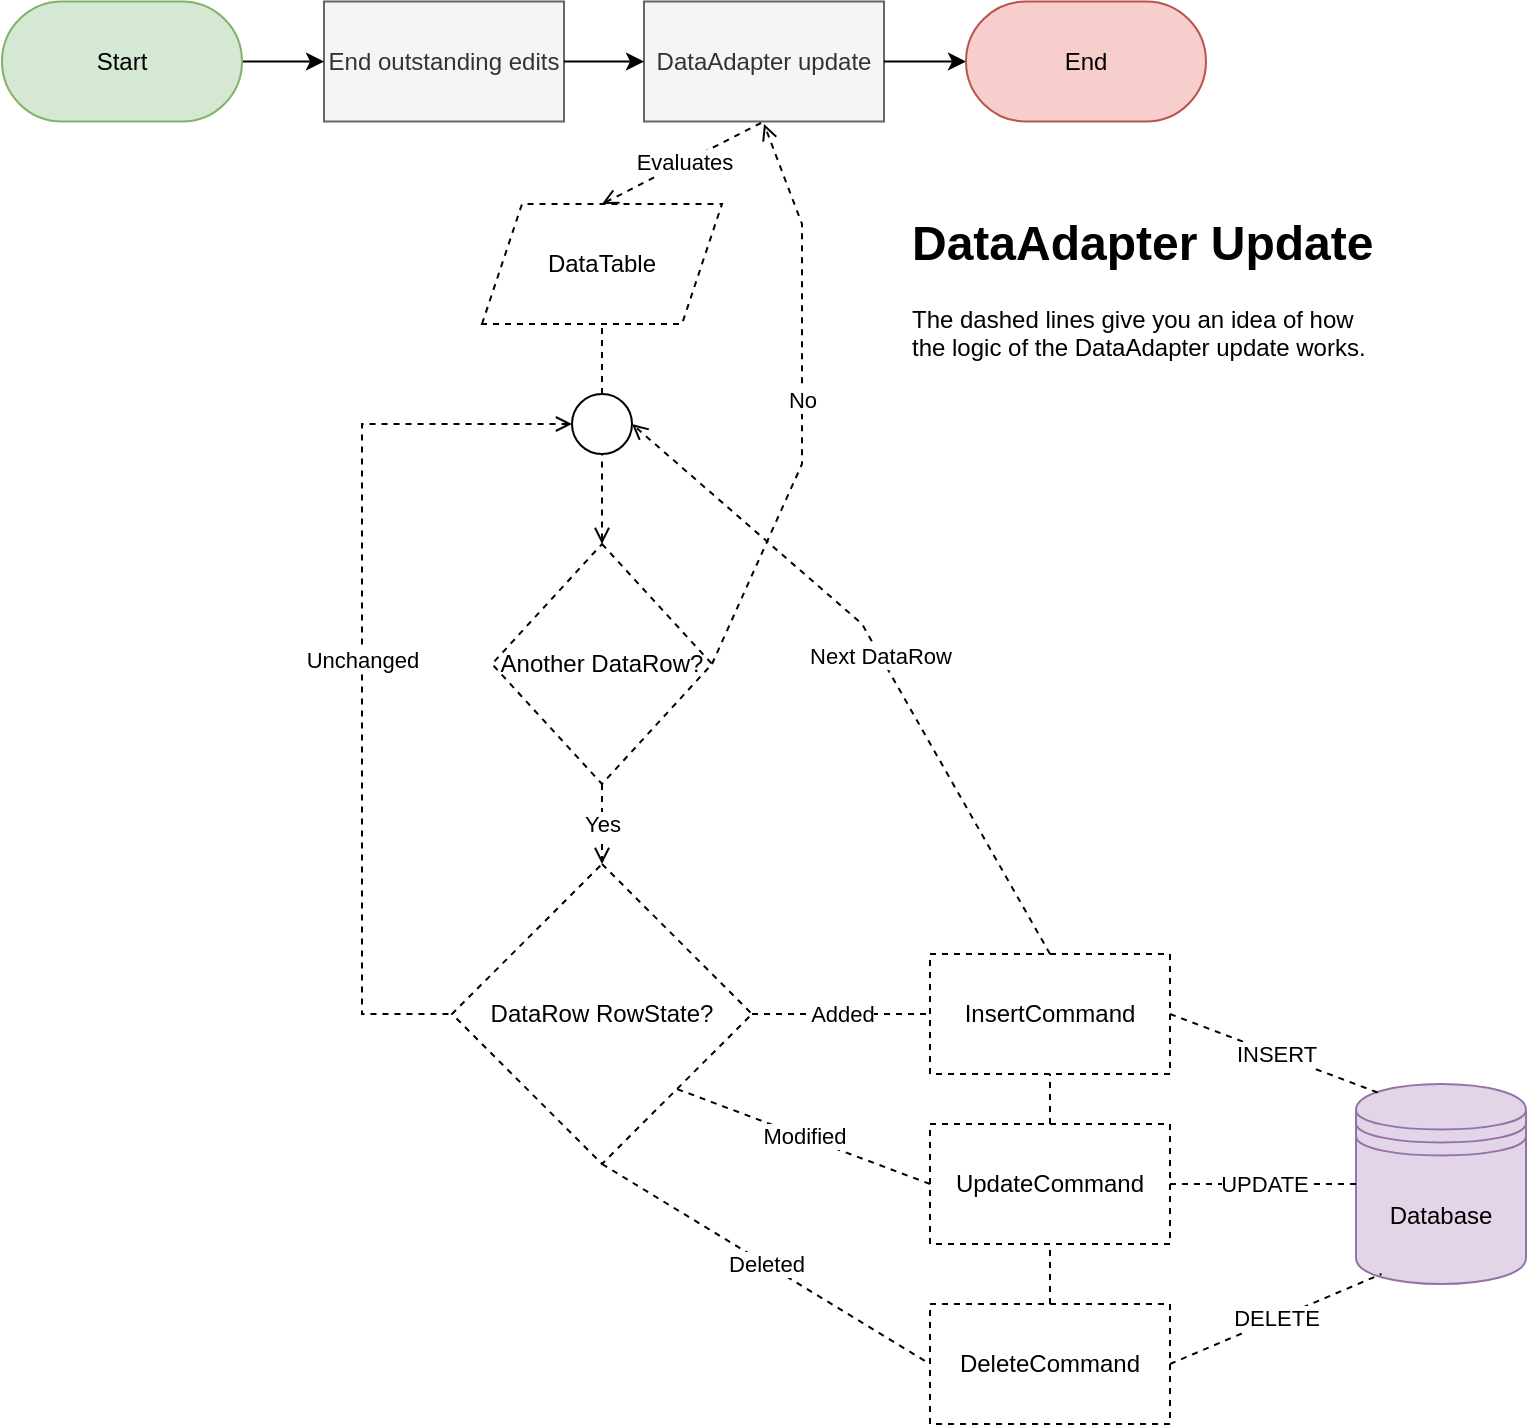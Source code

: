 <mxfile>
    <diagram id="3xxcRuavey3QMDT6By1p" name="Page-1">
        <mxGraphModel dx="1064" dy="790" grid="1" gridSize="10" guides="1" tooltips="1" connect="1" arrows="1" fold="1" page="1" pageScale="1" pageWidth="850" pageHeight="1100" background="#ffffff" math="0" shadow="0">
            <root>
                <mxCell id="0"/>
                <mxCell id="1" parent="0"/>
                <mxCell id="10" value="Database" style="shape=datastore;whiteSpace=wrap;html=1;fillColor=#e1d5e7;strokeColor=#9673a6;" parent="1" vertex="1">
                    <mxGeometry x="717" y="590" width="85" height="100" as="geometry"/>
                </mxCell>
                <mxCell id="19" value="DataTable" style="shape=parallelogram;perimeter=parallelogramPerimeter;whiteSpace=wrap;html=1;fixedSize=1;dashed=1;" parent="1" vertex="1">
                    <mxGeometry x="280" y="150" width="120" height="60" as="geometry"/>
                </mxCell>
                <mxCell id="26" value="DataAdapter update" style="rounded=0;whiteSpace=wrap;html=1;fillColor=#f5f5f5;fontColor=#333333;strokeColor=#666666;" parent="1" vertex="1">
                    <mxGeometry x="361" y="48.75" width="120" height="60" as="geometry"/>
                </mxCell>
                <mxCell id="28" value="End outstanding edits" style="rounded=0;whiteSpace=wrap;html=1;fillColor=#f5f5f5;fontColor=#333333;strokeColor=#666666;" parent="1" vertex="1">
                    <mxGeometry x="201" y="48.75" width="120" height="60" as="geometry"/>
                </mxCell>
                <mxCell id="30" value="DataRow RowState?" style="rhombus;whiteSpace=wrap;html=1;dashed=1;" parent="1" vertex="1">
                    <mxGeometry x="265" y="480" width="150" height="150" as="geometry"/>
                </mxCell>
                <mxCell id="31" value="Evaluates" style="endArrow=none;dashed=1;html=1;entryX=0.5;entryY=1;entryDx=0;entryDy=0;exitX=0.5;exitY=0;exitDx=0;exitDy=0;endFill=0;startArrow=open;startFill=0;" parent="1" source="19" target="26" edge="1">
                    <mxGeometry width="50" height="50" relative="1" as="geometry">
                        <mxPoint x="180" y="280" as="sourcePoint"/>
                        <mxPoint x="230" y="230" as="targetPoint"/>
                    </mxGeometry>
                </mxCell>
                <mxCell id="32" value="" style="endArrow=none;dashed=1;html=1;entryX=0.5;entryY=1;entryDx=0;entryDy=0;exitX=0.5;exitY=0;exitDx=0;exitDy=0;" parent="1" source="33" target="19" edge="1">
                    <mxGeometry width="50" height="50" relative="1" as="geometry">
                        <mxPoint x="220" y="240" as="sourcePoint"/>
                        <mxPoint x="470" y="230" as="targetPoint"/>
                    </mxGeometry>
                </mxCell>
                <mxCell id="33" value="" style="ellipse;whiteSpace=wrap;html=1;aspect=fixed;" parent="1" vertex="1">
                    <mxGeometry x="325" y="245" width="30" height="30" as="geometry"/>
                </mxCell>
                <mxCell id="34" value="Unchanged" style="endArrow=none;dashed=1;html=1;rounded=0;strokeColor=default;endFill=0;startArrow=open;startFill=0;entryX=0;entryY=0.5;entryDx=0;entryDy=0;exitX=0;exitY=0.5;exitDx=0;exitDy=0;" parent="1" source="33" target="30" edge="1">
                    <mxGeometry width="50" height="50" relative="1" as="geometry">
                        <mxPoint x="40" y="250" as="sourcePoint"/>
                        <mxPoint x="100" y="600" as="targetPoint"/>
                        <Array as="points">
                            <mxPoint x="220" y="260"/>
                            <mxPoint x="220" y="555"/>
                        </Array>
                    </mxGeometry>
                </mxCell>
                <mxCell id="35" value="Another DataRow?" style="rhombus;whiteSpace=wrap;html=1;dashed=1;" parent="1" vertex="1">
                    <mxGeometry x="285" y="320" width="110" height="120" as="geometry"/>
                </mxCell>
                <mxCell id="36" value="InsertCommand" style="rounded=0;whiteSpace=wrap;html=1;dashed=1;" parent="1" vertex="1">
                    <mxGeometry x="504" y="525" width="120" height="60" as="geometry"/>
                </mxCell>
                <mxCell id="37" value="UpdateCommand" style="rounded=0;whiteSpace=wrap;html=1;dashed=1;" parent="1" vertex="1">
                    <mxGeometry x="504" y="610" width="120" height="60" as="geometry"/>
                </mxCell>
                <mxCell id="38" value="DeleteCommand" style="rounded=0;whiteSpace=wrap;html=1;dashed=1;" parent="1" vertex="1">
                    <mxGeometry x="504" y="700" width="120" height="60" as="geometry"/>
                </mxCell>
                <mxCell id="39" value="" style="endArrow=none;dashed=1;html=1;rounded=0;strokeColor=default;entryX=0.5;entryY=1;entryDx=0;entryDy=0;exitX=0.5;exitY=0;exitDx=0;exitDy=0;startArrow=open;startFill=0;" parent="1" source="35" target="33" edge="1">
                    <mxGeometry width="50" height="50" relative="1" as="geometry">
                        <mxPoint x="170" y="350" as="sourcePoint"/>
                        <mxPoint x="220" y="300" as="targetPoint"/>
                    </mxGeometry>
                </mxCell>
                <mxCell id="40" value="No" style="endArrow=open;dashed=1;html=1;rounded=0;strokeColor=default;exitX=1;exitY=0.5;exitDx=0;exitDy=0;startArrow=none;startFill=0;endFill=0;" parent="1" source="35" edge="1">
                    <mxGeometry width="50" height="50" relative="1" as="geometry">
                        <mxPoint x="420" y="410" as="sourcePoint"/>
                        <mxPoint x="421" y="110" as="targetPoint"/>
                        <Array as="points">
                            <mxPoint x="440" y="280"/>
                            <mxPoint x="440" y="160"/>
                        </Array>
                    </mxGeometry>
                </mxCell>
                <mxCell id="41" value="Next DataRow" style="endArrow=open;dashed=1;html=1;rounded=0;strokeColor=default;entryX=1;entryY=0.5;entryDx=0;entryDy=0;startArrow=none;startFill=0;endFill=0;exitX=0.5;exitY=0;exitDx=0;exitDy=0;" parent="1" source="36" target="33" edge="1">
                    <mxGeometry width="50" height="50" relative="1" as="geometry">
                        <mxPoint x="557" y="520" as="sourcePoint"/>
                        <mxPoint x="460" y="440" as="targetPoint"/>
                        <Array as="points">
                            <mxPoint x="470" y="360"/>
                        </Array>
                    </mxGeometry>
                </mxCell>
                <mxCell id="42" value="Yes" style="endArrow=open;dashed=1;html=1;rounded=0;strokeColor=default;exitX=0.5;exitY=1;exitDx=0;exitDy=0;entryX=0.5;entryY=0;entryDx=0;entryDy=0;startArrow=none;startFill=0;endFill=0;" parent="1" source="35" target="30" edge="1">
                    <mxGeometry width="50" height="50" relative="1" as="geometry">
                        <mxPoint x="540" y="400" as="sourcePoint"/>
                        <mxPoint x="590" y="350" as="targetPoint"/>
                    </mxGeometry>
                </mxCell>
                <mxCell id="43" value="INSERT" style="endArrow=none;dashed=1;html=1;rounded=0;strokeColor=default;exitX=1;exitY=0.5;exitDx=0;exitDy=0;entryX=0.15;entryY=0.05;entryDx=0;entryDy=0;entryPerimeter=0;" parent="1" source="36" target="10" edge="1">
                    <mxGeometry width="50" height="50" relative="1" as="geometry">
                        <mxPoint x="650" y="590" as="sourcePoint"/>
                        <mxPoint x="700" y="540" as="targetPoint"/>
                    </mxGeometry>
                </mxCell>
                <mxCell id="44" value="UPDATE" style="endArrow=none;dashed=1;html=1;rounded=0;strokeColor=default;exitX=1;exitY=0.5;exitDx=0;exitDy=0;entryX=0;entryY=0.5;entryDx=0;entryDy=0;" parent="1" source="37" target="10" edge="1">
                    <mxGeometry width="50" height="50" relative="1" as="geometry">
                        <mxPoint x="730" y="570" as="sourcePoint"/>
                        <mxPoint x="780" y="520" as="targetPoint"/>
                    </mxGeometry>
                </mxCell>
                <mxCell id="45" value="DELETE" style="endArrow=none;dashed=1;html=1;rounded=0;strokeColor=default;exitX=1;exitY=0.5;exitDx=0;exitDy=0;entryX=0.15;entryY=0.95;entryDx=0;entryDy=0;entryPerimeter=0;" parent="1" source="38" target="10" edge="1">
                    <mxGeometry width="50" height="50" relative="1" as="geometry">
                        <mxPoint x="740" y="590" as="sourcePoint"/>
                        <mxPoint x="790" y="540" as="targetPoint"/>
                    </mxGeometry>
                </mxCell>
                <mxCell id="46" value="Added" style="endArrow=none;dashed=1;html=1;rounded=0;strokeColor=default;exitX=1;exitY=0.5;exitDx=0;exitDy=0;entryX=0;entryY=0.5;entryDx=0;entryDy=0;" parent="1" source="30" target="36" edge="1">
                    <mxGeometry width="50" height="50" relative="1" as="geometry">
                        <mxPoint x="400" y="700" as="sourcePoint"/>
                        <mxPoint x="450" y="650" as="targetPoint"/>
                    </mxGeometry>
                </mxCell>
                <mxCell id="47" value="Modified" style="endArrow=none;dashed=1;html=1;rounded=0;strokeColor=default;entryX=1;entryY=1;entryDx=0;entryDy=0;exitX=0;exitY=0.5;exitDx=0;exitDy=0;" parent="1" source="37" target="30" edge="1">
                    <mxGeometry width="50" height="50" relative="1" as="geometry">
                        <mxPoint x="380" y="690" as="sourcePoint"/>
                        <mxPoint x="430" y="640" as="targetPoint"/>
                    </mxGeometry>
                </mxCell>
                <mxCell id="48" value="Deleted" style="endArrow=none;dashed=1;html=1;rounded=0;strokeColor=default;exitX=0.5;exitY=1;exitDx=0;exitDy=0;entryX=0;entryY=0.5;entryDx=0;entryDy=0;" parent="1" source="30" target="38" edge="1">
                    <mxGeometry width="50" height="50" relative="1" as="geometry">
                        <mxPoint x="310" y="750" as="sourcePoint"/>
                        <mxPoint x="360" y="700" as="targetPoint"/>
                    </mxGeometry>
                </mxCell>
                <mxCell id="49" value="" style="endArrow=none;dashed=1;html=1;rounded=0;strokeColor=default;exitX=0.5;exitY=0;exitDx=0;exitDy=0;entryX=0.5;entryY=1;entryDx=0;entryDy=0;" parent="1" source="38" target="37" edge="1">
                    <mxGeometry width="50" height="50" relative="1" as="geometry">
                        <mxPoint x="350" y="780" as="sourcePoint"/>
                        <mxPoint x="400" y="730" as="targetPoint"/>
                    </mxGeometry>
                </mxCell>
                <mxCell id="50" value="" style="endArrow=none;dashed=1;html=1;rounded=0;strokeColor=default;exitX=0.5;exitY=0;exitDx=0;exitDy=0;entryX=0.5;entryY=1;entryDx=0;entryDy=0;" parent="1" source="37" target="36" edge="1">
                    <mxGeometry width="50" height="50" relative="1" as="geometry">
                        <mxPoint x="280" y="790" as="sourcePoint"/>
                        <mxPoint x="330" y="740" as="targetPoint"/>
                    </mxGeometry>
                </mxCell>
                <mxCell id="51" value="" style="endArrow=classic;html=1;rounded=0;strokeColor=default;exitX=1;exitY=0.5;exitDx=0;exitDy=0;entryX=0;entryY=0.5;entryDx=0;entryDy=0;" parent="1" source="54" target="28" edge="1">
                    <mxGeometry width="50" height="50" relative="1" as="geometry">
                        <mxPoint x="80" y="78.75" as="sourcePoint"/>
                        <mxPoint x="150" y="200" as="targetPoint"/>
                        <Array as="points"/>
                    </mxGeometry>
                </mxCell>
                <mxCell id="52" value="" style="endArrow=classic;html=1;rounded=0;strokeColor=default;exitX=1;exitY=0.5;exitDx=0;exitDy=0;entryX=0;entryY=0.5;entryDx=0;entryDy=0;" parent="1" source="28" target="26" edge="1">
                    <mxGeometry width="50" height="50" relative="1" as="geometry">
                        <mxPoint x="110" y="290" as="sourcePoint"/>
                        <mxPoint x="160" y="240" as="targetPoint"/>
                    </mxGeometry>
                </mxCell>
                <mxCell id="53" value="" style="endArrow=classic;html=1;rounded=0;strokeColor=default;entryX=0;entryY=0.5;entryDx=0;entryDy=0;exitX=1;exitY=0.5;exitDx=0;exitDy=0;" parent="1" source="26" target="55" edge="1">
                    <mxGeometry width="50" height="50" relative="1" as="geometry">
                        <mxPoint x="160" y="280" as="sourcePoint"/>
                        <mxPoint x="440" y="78.75" as="targetPoint"/>
                    </mxGeometry>
                </mxCell>
                <mxCell id="54" value="Start" style="rounded=1;whiteSpace=wrap;html=1;arcSize=50;fillColor=#d5e8d4;strokeColor=#82b366;" vertex="1" parent="1">
                    <mxGeometry x="40" y="48.75" width="120" height="60" as="geometry"/>
                </mxCell>
                <mxCell id="55" value="End" style="rounded=1;whiteSpace=wrap;html=1;arcSize=50;fillColor=#f8cecc;strokeColor=#b85450;" vertex="1" parent="1">
                    <mxGeometry x="522" y="48.75" width="120" height="60" as="geometry"/>
                </mxCell>
                <mxCell id="56" value="&lt;h1&gt;DataAdapter Update&lt;/h1&gt;&lt;p&gt;The dashed lines give you an idea of how the logic of the DataAdapter update works.&lt;/p&gt;" style="text;html=1;strokeColor=none;fillColor=none;spacing=5;spacingTop=-20;whiteSpace=wrap;overflow=hidden;rounded=0;" vertex="1" parent="1">
                    <mxGeometry x="490" y="150" width="240" height="140" as="geometry"/>
                </mxCell>
            </root>
        </mxGraphModel>
    </diagram>
</mxfile>
